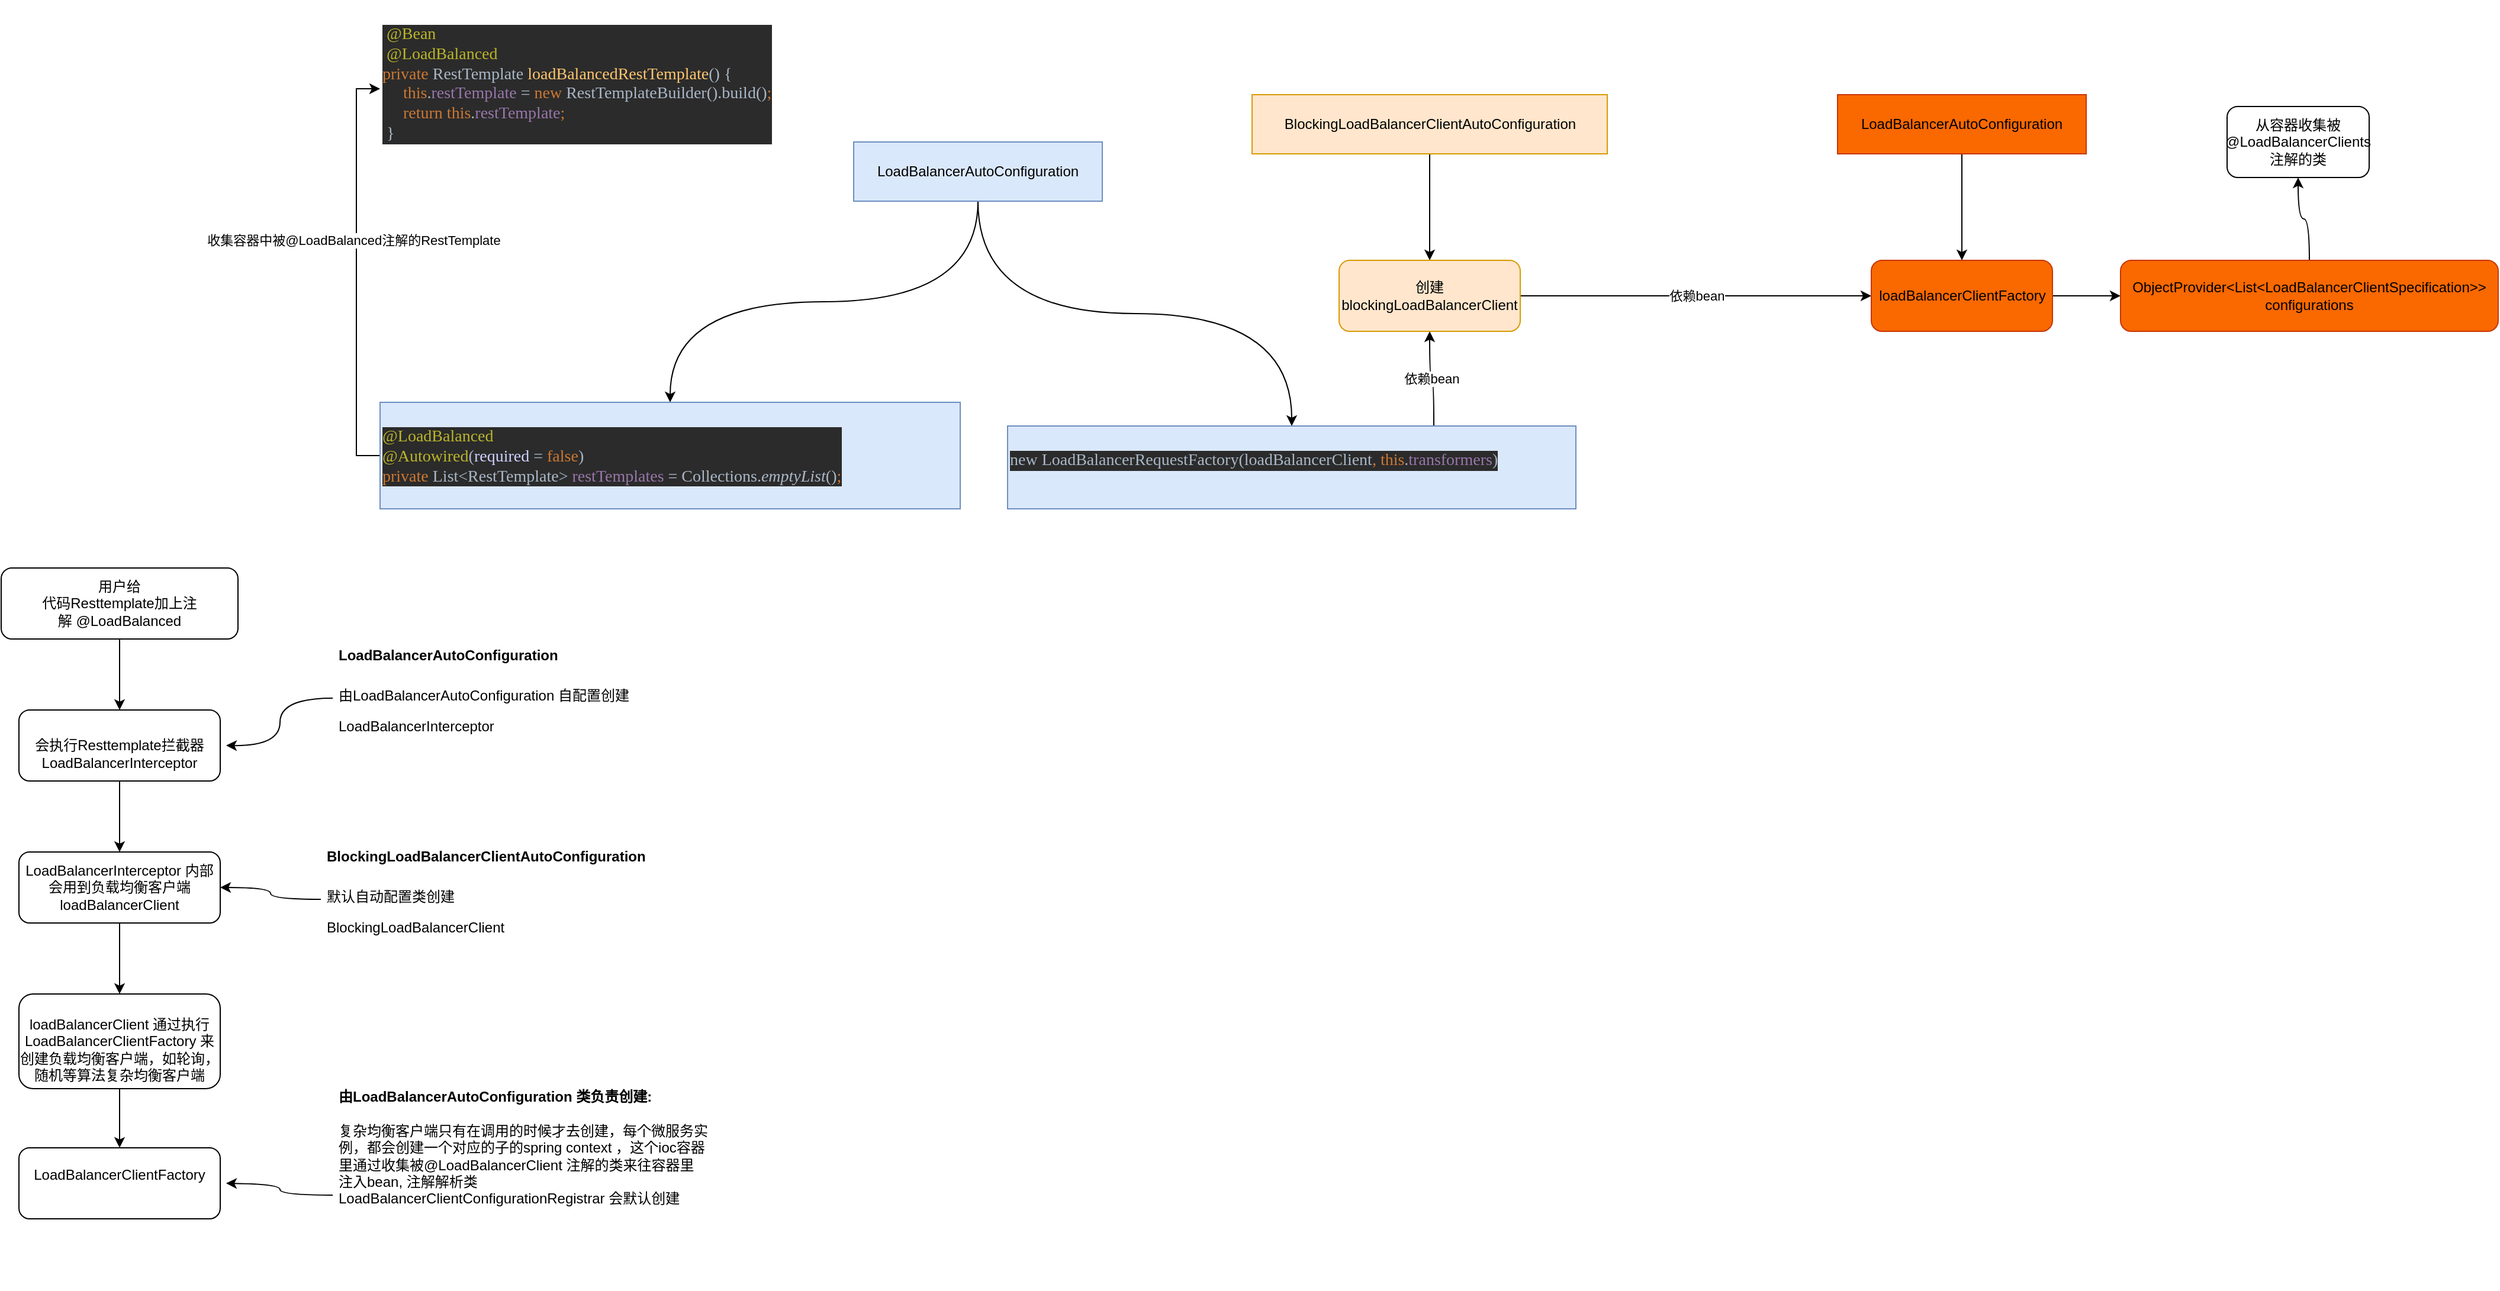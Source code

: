 <mxfile version="20.8.5" type="github">
  <diagram id="bruZlcHIP3pg97opyE75" name="2021.0.5-@LoadBalanced">
    <mxGraphModel dx="1947" dy="1663" grid="1" gridSize="10" guides="1" tooltips="1" connect="1" arrows="1" fold="1" page="1" pageScale="1" pageWidth="827" pageHeight="1169" math="0" shadow="0">
      <root>
        <mxCell id="0" />
        <mxCell id="1" parent="0" />
        <mxCell id="1qtRr6nypjZ_Tf2jb777-1" value="&lt;pre style=&quot;background-color:#2b2b2b;color:#a9b7c6;font-family:&#39;JetBrains Mono&#39;;font-size:10.5pt;&quot;&gt; &lt;span style=&quot;color:#bbb529;&quot;&gt;@Bean&lt;br&gt;&lt;/span&gt;&lt;span style=&quot;color:#bbb529;&quot;&gt; @LoadBalanced&lt;br&gt;&lt;/span&gt;&lt;span style=&quot;color:#cc7832;&quot;&gt;private &lt;/span&gt;RestTemplate &lt;span style=&quot;color:#ffc66d;&quot;&gt;loadBalancedRestTemplate&lt;/span&gt;() {&lt;br&gt;     &lt;span style=&quot;color:#cc7832;&quot;&gt;this&lt;/span&gt;.&lt;span style=&quot;color:#9876aa;&quot;&gt;restTemplate &lt;/span&gt;= &lt;span style=&quot;color:#cc7832;&quot;&gt;new &lt;/span&gt;RestTemplateBuilder().build()&lt;span style=&quot;color:#cc7832;&quot;&gt;;&lt;br&gt;&lt;/span&gt;&lt;span style=&quot;color:#cc7832;&quot;&gt;     return this&lt;/span&gt;.&lt;span style=&quot;color:#9876aa;&quot;&gt;restTemplate&lt;/span&gt;&lt;span style=&quot;color:#cc7832;&quot;&gt;;&lt;br&gt;&lt;/span&gt;&lt;span style=&quot;color:#cc7832;&quot;&gt; &lt;/span&gt;}&lt;/pre&gt;" style="text;whiteSpace=wrap;html=1;" parent="1" vertex="1">
          <mxGeometry x="10" y="-90" width="410" height="150" as="geometry" />
        </mxCell>
        <mxCell id="1qtRr6nypjZ_Tf2jb777-19" value="" style="edgeStyle=orthogonalEdgeStyle;rounded=0;orthogonalLoop=1;jettySize=auto;html=1;curved=1;" parent="1" source="1qtRr6nypjZ_Tf2jb777-17" target="1qtRr6nypjZ_Tf2jb777-18" edge="1">
          <mxGeometry relative="1" as="geometry" />
        </mxCell>
        <mxCell id="1qtRr6nypjZ_Tf2jb777-25" style="edgeStyle=orthogonalEdgeStyle;rounded=0;orthogonalLoop=1;jettySize=auto;html=1;entryX=0.5;entryY=0;entryDx=0;entryDy=0;curved=1;" parent="1" source="1qtRr6nypjZ_Tf2jb777-17" target="1qtRr6nypjZ_Tf2jb777-24" edge="1">
          <mxGeometry relative="1" as="geometry" />
        </mxCell>
        <mxCell id="1qtRr6nypjZ_Tf2jb777-17" value="LoadBalancerAutoConfiguration" style="rounded=0;whiteSpace=wrap;html=1;fillColor=#dae8fc;strokeColor=#6c8ebf;" parent="1" vertex="1">
          <mxGeometry x="410" y="30" width="210" height="50" as="geometry" />
        </mxCell>
        <mxCell id="1qtRr6nypjZ_Tf2jb777-22" style="edgeStyle=orthogonalEdgeStyle;rounded=0;orthogonalLoop=1;jettySize=auto;html=1;entryX=0;entryY=0.5;entryDx=0;entryDy=0;exitX=0;exitY=0.5;exitDx=0;exitDy=0;" parent="1" source="1qtRr6nypjZ_Tf2jb777-18" target="1qtRr6nypjZ_Tf2jb777-1" edge="1">
          <mxGeometry relative="1" as="geometry" />
        </mxCell>
        <mxCell id="1qtRr6nypjZ_Tf2jb777-23" value="收集容器中被@LoadBalanced注解的RestTemplate&amp;nbsp;" style="edgeLabel;html=1;align=center;verticalAlign=middle;resizable=0;points=[];" parent="1qtRr6nypjZ_Tf2jb777-22" vertex="1" connectable="0">
          <mxGeometry x="0.154" y="1" relative="1" as="geometry">
            <mxPoint as="offset" />
          </mxGeometry>
        </mxCell>
        <mxCell id="1qtRr6nypjZ_Tf2jb777-18" value="&lt;pre style=&quot;background-color:#2b2b2b;color:#a9b7c6;font-family:&#39;JetBrains Mono&#39;;font-size:10.5pt;&quot;&gt;&lt;span style=&quot;color:#bbb529;&quot;&gt;@LoadBalanced&lt;br&gt;&lt;/span&gt;&lt;span style=&quot;color:#bbb529;&quot;&gt;@Autowired&lt;/span&gt;(&lt;span style=&quot;color:#d0d0ff;&quot;&gt;required &lt;/span&gt;= &lt;span style=&quot;color:#cc7832;&quot;&gt;false&lt;/span&gt;)&lt;br&gt;&lt;span style=&quot;color:#cc7832;&quot;&gt;private &lt;/span&gt;List&amp;lt;RestTemplate&amp;gt; &lt;span style=&quot;color:#9876aa;&quot;&gt;restTemplates &lt;/span&gt;= Collections.&lt;span style=&quot;font-style:italic;&quot;&gt;emptyList&lt;/span&gt;()&lt;span style=&quot;color:#cc7832;&quot;&gt;;&lt;/span&gt;&lt;/pre&gt;" style="text;whiteSpace=wrap;html=1;fillColor=#dae8fc;strokeColor=#6c8ebf;" parent="1" vertex="1">
          <mxGeometry x="10" y="250" width="490" height="90" as="geometry" />
        </mxCell>
        <mxCell id="1qtRr6nypjZ_Tf2jb777-42" value="依赖bean" style="edgeStyle=orthogonalEdgeStyle;curved=1;rounded=0;orthogonalLoop=1;jettySize=auto;html=1;entryX=0.5;entryY=1;entryDx=0;entryDy=0;exitX=0.75;exitY=0;exitDx=0;exitDy=0;" parent="1" source="1qtRr6nypjZ_Tf2jb777-24" target="1qtRr6nypjZ_Tf2jb777-36" edge="1">
          <mxGeometry x="0.006" relative="1" as="geometry">
            <mxPoint as="offset" />
          </mxGeometry>
        </mxCell>
        <mxCell id="1qtRr6nypjZ_Tf2jb777-24" value="&lt;pre style=&quot;background-color:#2b2b2b;color:#a9b7c6;font-family:&#39;JetBrains Mono&#39;;font-size:10.5pt;&quot;&gt;new LoadBalancerRequestFactory(loadBalancerClient&lt;span style=&quot;color:#cc7832;&quot;&gt;, this&lt;/span&gt;.&lt;span style=&quot;color:#9876aa;&quot;&gt;transformers&lt;/span&gt;)&lt;/pre&gt;" style="text;whiteSpace=wrap;html=1;fillColor=#dae8fc;strokeColor=#6c8ebf;" parent="1" vertex="1">
          <mxGeometry x="540" y="270" width="480" height="70" as="geometry" />
        </mxCell>
        <mxCell id="1qtRr6nypjZ_Tf2jb777-37" value="" style="edgeStyle=orthogonalEdgeStyle;curved=1;rounded=0;orthogonalLoop=1;jettySize=auto;html=1;" parent="1" source="1qtRr6nypjZ_Tf2jb777-26" target="1qtRr6nypjZ_Tf2jb777-36" edge="1">
          <mxGeometry relative="1" as="geometry" />
        </mxCell>
        <mxCell id="1qtRr6nypjZ_Tf2jb777-26" value="BlockingLoadBalancerClientAutoConfiguration" style="rounded=0;whiteSpace=wrap;html=1;fillColor=#ffe6cc;strokeColor=#d79b00;" parent="1" vertex="1">
          <mxGeometry x="746.5" y="-10" width="300" height="50" as="geometry" />
        </mxCell>
        <mxCell id="1qtRr6nypjZ_Tf2jb777-49" value="依赖bean" style="edgeStyle=orthogonalEdgeStyle;curved=1;rounded=0;orthogonalLoop=1;jettySize=auto;html=1;" parent="1" source="1qtRr6nypjZ_Tf2jb777-36" target="1qtRr6nypjZ_Tf2jb777-45" edge="1">
          <mxGeometry relative="1" as="geometry" />
        </mxCell>
        <mxCell id="1qtRr6nypjZ_Tf2jb777-36" value="创建&lt;br&gt;blockingLoadBalancerClient" style="rounded=1;whiteSpace=wrap;html=1;fillColor=#ffe6cc;strokeColor=#d79b00;" parent="1" vertex="1">
          <mxGeometry x="820" y="130" width="153" height="60" as="geometry" />
        </mxCell>
        <mxCell id="1qtRr6nypjZ_Tf2jb777-46" style="edgeStyle=orthogonalEdgeStyle;curved=1;rounded=0;orthogonalLoop=1;jettySize=auto;html=1;" parent="1" source="1qtRr6nypjZ_Tf2jb777-43" target="1qtRr6nypjZ_Tf2jb777-45" edge="1">
          <mxGeometry relative="1" as="geometry" />
        </mxCell>
        <mxCell id="1qtRr6nypjZ_Tf2jb777-43" value="LoadBalancerAutoConfiguration" style="rounded=0;whiteSpace=wrap;html=1;fillColor=#fa6800;strokeColor=#C73500;fontColor=#000000;" parent="1" vertex="1">
          <mxGeometry x="1241" y="-10" width="210" height="50" as="geometry" />
        </mxCell>
        <mxCell id="1qtRr6nypjZ_Tf2jb777-50" value="" style="edgeStyle=orthogonalEdgeStyle;curved=1;rounded=0;orthogonalLoop=1;jettySize=auto;html=1;" parent="1" source="1qtRr6nypjZ_Tf2jb777-45" target="1qtRr6nypjZ_Tf2jb777-47" edge="1">
          <mxGeometry relative="1" as="geometry" />
        </mxCell>
        <mxCell id="1qtRr6nypjZ_Tf2jb777-45" value="loadBalancerClientFactory" style="rounded=1;whiteSpace=wrap;html=1;fillColor=#fa6800;strokeColor=#C73500;fontColor=#000000;" parent="1" vertex="1">
          <mxGeometry x="1269.5" y="130" width="153" height="60" as="geometry" />
        </mxCell>
        <mxCell id="1qtRr6nypjZ_Tf2jb777-53" value="" style="edgeStyle=orthogonalEdgeStyle;curved=1;rounded=0;orthogonalLoop=1;jettySize=auto;html=1;" parent="1" source="1qtRr6nypjZ_Tf2jb777-47" target="1qtRr6nypjZ_Tf2jb777-51" edge="1">
          <mxGeometry relative="1" as="geometry" />
        </mxCell>
        <mxCell id="1qtRr6nypjZ_Tf2jb777-47" value="ObjectProvider&amp;lt;List&amp;lt;LoadBalancerClientSpecification&amp;gt;&amp;gt; configurations" style="rounded=1;whiteSpace=wrap;html=1;fillColor=#fa6800;strokeColor=#C73500;fontColor=#000000;" parent="1" vertex="1">
          <mxGeometry x="1480" y="130" width="319" height="60" as="geometry" />
        </mxCell>
        <mxCell id="1qtRr6nypjZ_Tf2jb777-51" value="从容器收集被&lt;br&gt;@LoadBalancerClients注解的类" style="rounded=1;whiteSpace=wrap;html=1;" parent="1" vertex="1">
          <mxGeometry x="1570" width="120" height="60" as="geometry" />
        </mxCell>
        <mxCell id="dHGN2DLLErdkZUD6mJAF-4" value="" style="edgeStyle=orthogonalEdgeStyle;rounded=0;orthogonalLoop=1;jettySize=auto;html=1;" edge="1" parent="1" source="dHGN2DLLErdkZUD6mJAF-1" target="dHGN2DLLErdkZUD6mJAF-2">
          <mxGeometry relative="1" as="geometry" />
        </mxCell>
        <mxCell id="dHGN2DLLErdkZUD6mJAF-1" value="用户给&lt;br&gt;代码Resttemplate加上注解&amp;nbsp;@LoadBalanced" style="rounded=1;whiteSpace=wrap;html=1;" vertex="1" parent="1">
          <mxGeometry x="-310" y="390" width="200" height="60" as="geometry" />
        </mxCell>
        <mxCell id="dHGN2DLLErdkZUD6mJAF-11" value="" style="edgeStyle=orthogonalEdgeStyle;curved=1;rounded=0;orthogonalLoop=1;jettySize=auto;html=1;fontSize=12;" edge="1" parent="1" source="dHGN2DLLErdkZUD6mJAF-2" target="dHGN2DLLErdkZUD6mJAF-8">
          <mxGeometry relative="1" as="geometry" />
        </mxCell>
        <mxCell id="dHGN2DLLErdkZUD6mJAF-2" value="&lt;br&gt;会执行Resttemplate拦截器LoadBalancerInterceptor" style="rounded=1;whiteSpace=wrap;html=1;" vertex="1" parent="1">
          <mxGeometry x="-295" y="510" width="170" height="60" as="geometry" />
        </mxCell>
        <mxCell id="dHGN2DLLErdkZUD6mJAF-7" style="edgeStyle=orthogonalEdgeStyle;rounded=0;orthogonalLoop=1;jettySize=auto;html=1;fontSize=12;curved=1;" edge="1" parent="1" source="dHGN2DLLErdkZUD6mJAF-6">
          <mxGeometry relative="1" as="geometry">
            <mxPoint x="-120" y="540" as="targetPoint" />
          </mxGeometry>
        </mxCell>
        <mxCell id="dHGN2DLLErdkZUD6mJAF-6" value="&lt;h1&gt;&lt;font style=&quot;font-size: 12px;&quot;&gt;LoadBalancerAutoConfiguration&amp;nbsp;&lt;/font&gt;&lt;br&gt;&lt;/h1&gt;&lt;p&gt;由LoadBalancerAutoConfiguration 自配置创建&lt;/p&gt;LoadBalancerInterceptor&lt;p&gt;&amp;nbsp;&lt;/p&gt;" style="text;html=1;strokeColor=none;fillColor=none;spacing=5;spacingTop=-20;whiteSpace=wrap;overflow=hidden;rounded=0;" vertex="1" parent="1">
          <mxGeometry x="-30" y="440" width="300" height="120" as="geometry" />
        </mxCell>
        <mxCell id="dHGN2DLLErdkZUD6mJAF-13" value="" style="edgeStyle=orthogonalEdgeStyle;curved=1;rounded=0;orthogonalLoop=1;jettySize=auto;html=1;fontSize=12;" edge="1" parent="1" source="dHGN2DLLErdkZUD6mJAF-8" target="dHGN2DLLErdkZUD6mJAF-12">
          <mxGeometry relative="1" as="geometry" />
        </mxCell>
        <mxCell id="dHGN2DLLErdkZUD6mJAF-8" value="LoadBalancerInterceptor 内部会用到负载均衡客户端&lt;br&gt;loadBalancerClient" style="rounded=1;whiteSpace=wrap;html=1;" vertex="1" parent="1">
          <mxGeometry x="-295" y="630" width="170" height="60" as="geometry" />
        </mxCell>
        <mxCell id="dHGN2DLLErdkZUD6mJAF-10" style="edgeStyle=orthogonalEdgeStyle;curved=1;rounded=0;orthogonalLoop=1;jettySize=auto;html=1;entryX=1;entryY=0.5;entryDx=0;entryDy=0;fontSize=12;" edge="1" parent="1" source="dHGN2DLLErdkZUD6mJAF-9" target="dHGN2DLLErdkZUD6mJAF-8">
          <mxGeometry relative="1" as="geometry" />
        </mxCell>
        <mxCell id="dHGN2DLLErdkZUD6mJAF-9" value="&lt;h1&gt;&lt;font style=&quot;font-size: 12px;&quot;&gt;BlockingLoadBalancerClientAutoConfiguration&lt;/font&gt;&lt;br&gt;&lt;/h1&gt;&lt;p&gt;默认自动配置类创建&lt;/p&gt;BlockingLoadBalancerClient" style="text;html=1;strokeColor=none;fillColor=none;spacing=5;spacingTop=-20;whiteSpace=wrap;overflow=hidden;rounded=0;" vertex="1" parent="1">
          <mxGeometry x="-40" y="610" width="320" height="120" as="geometry" />
        </mxCell>
        <mxCell id="dHGN2DLLErdkZUD6mJAF-16" value="" style="edgeStyle=orthogonalEdgeStyle;curved=1;rounded=0;orthogonalLoop=1;jettySize=auto;html=1;fontSize=12;" edge="1" parent="1" source="dHGN2DLLErdkZUD6mJAF-12" target="dHGN2DLLErdkZUD6mJAF-15">
          <mxGeometry relative="1" as="geometry" />
        </mxCell>
        <mxCell id="dHGN2DLLErdkZUD6mJAF-12" value="&lt;br&gt;loadBalancerClient 通过执行LoadBalancerClientFactory 来创建负载均衡客户端，如轮询，随机等算法复杂均衡客户端" style="rounded=1;whiteSpace=wrap;html=1;" vertex="1" parent="1">
          <mxGeometry x="-295" y="750" width="170" height="80" as="geometry" />
        </mxCell>
        <mxCell id="dHGN2DLLErdkZUD6mJAF-18" style="edgeStyle=orthogonalEdgeStyle;curved=1;rounded=0;orthogonalLoop=1;jettySize=auto;html=1;fontSize=12;" edge="1" parent="1" source="dHGN2DLLErdkZUD6mJAF-14">
          <mxGeometry relative="1" as="geometry">
            <mxPoint x="-120" y="910" as="targetPoint" />
          </mxGeometry>
        </mxCell>
        <mxCell id="dHGN2DLLErdkZUD6mJAF-14" value="&lt;b&gt;由LoadBalancerAutoConfiguration 类负责创建:&lt;br&gt;&lt;/b&gt;&lt;br&gt;复杂均衡客户端只有在调用的时候才去创建，每个微服务实例，都会创建一个对应的子的spring context ，这个ioc容器里通过收集被@LoadBalancerClient 注解的类来往容器里注入bean, 注解解析类LoadBalancerClientConfigurationRegistrar 会默认创建&lt;h1&gt;&lt;/h1&gt;" style="text;html=1;strokeColor=none;fillColor=none;spacing=5;spacingTop=-20;whiteSpace=wrap;overflow=hidden;rounded=0;" vertex="1" parent="1">
          <mxGeometry x="-30" y="840" width="320" height="160" as="geometry" />
        </mxCell>
        <mxCell id="dHGN2DLLErdkZUD6mJAF-15" value="LoadBalancerClientFactory&lt;br&gt;&amp;nbsp;" style="rounded=1;whiteSpace=wrap;html=1;" vertex="1" parent="1">
          <mxGeometry x="-295" y="880" width="170" height="60" as="geometry" />
        </mxCell>
      </root>
    </mxGraphModel>
  </diagram>
</mxfile>
